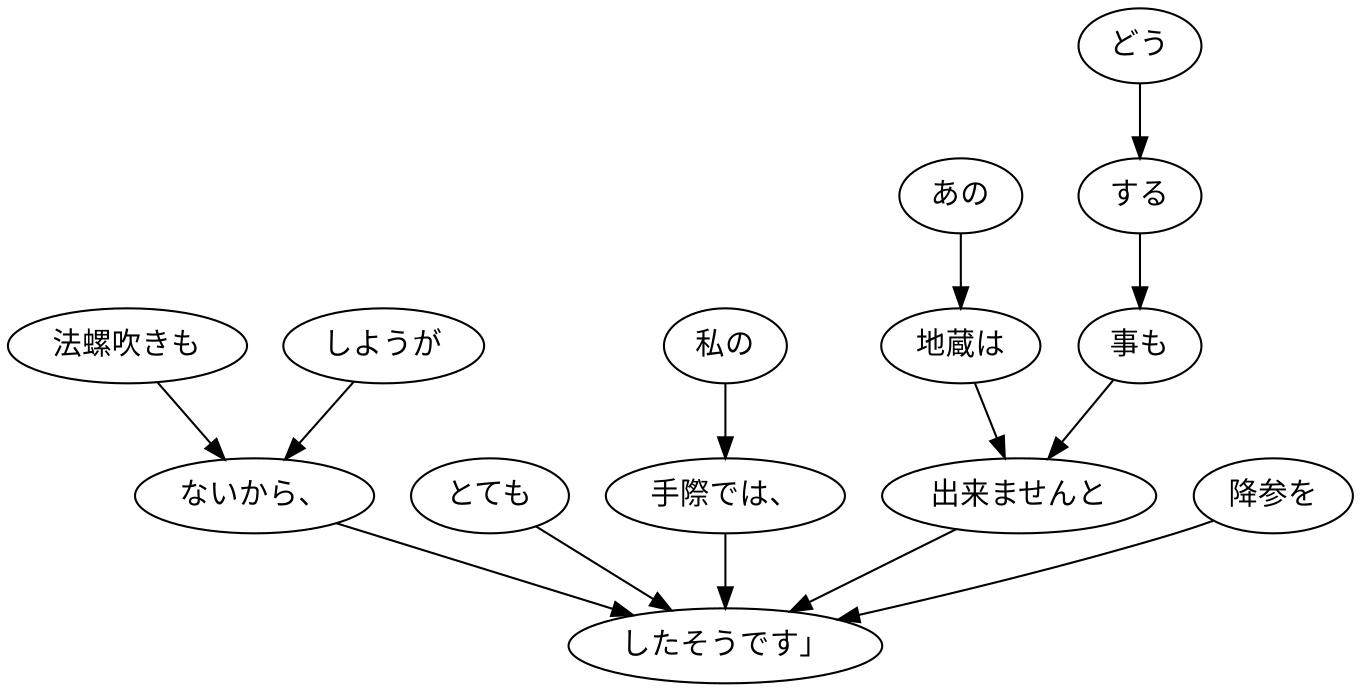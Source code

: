 digraph graph6890 {
	node0 [label="法螺吹きも"];
	node1 [label="しようが"];
	node2 [label="ないから、"];
	node3 [label="とても"];
	node4 [label="私の"];
	node5 [label="手際では、"];
	node6 [label="あの"];
	node7 [label="地蔵は"];
	node8 [label="どう"];
	node9 [label="する"];
	node10 [label="事も"];
	node11 [label="出来ませんと"];
	node12 [label="降参を"];
	node13 [label="したそうです」"];
	node0 -> node2;
	node1 -> node2;
	node2 -> node13;
	node3 -> node13;
	node4 -> node5;
	node5 -> node13;
	node6 -> node7;
	node7 -> node11;
	node8 -> node9;
	node9 -> node10;
	node10 -> node11;
	node11 -> node13;
	node12 -> node13;
}
